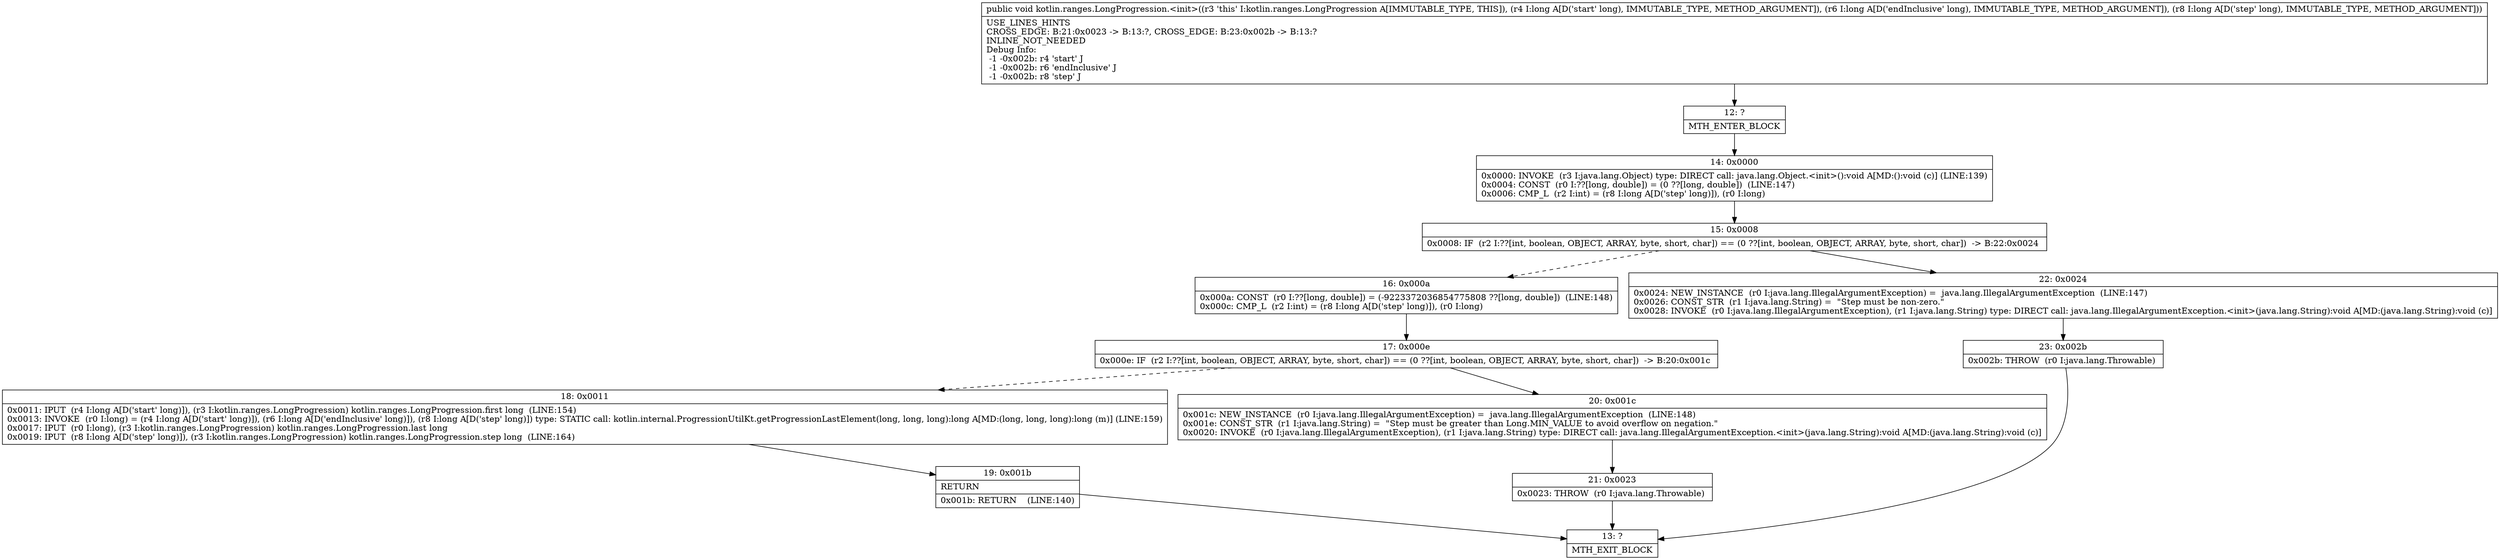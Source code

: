 digraph "CFG forkotlin.ranges.LongProgression.\<init\>(JJJ)V" {
Node_12 [shape=record,label="{12\:\ ?|MTH_ENTER_BLOCK\l}"];
Node_14 [shape=record,label="{14\:\ 0x0000|0x0000: INVOKE  (r3 I:java.lang.Object) type: DIRECT call: java.lang.Object.\<init\>():void A[MD:():void (c)] (LINE:139)\l0x0004: CONST  (r0 I:??[long, double]) = (0 ??[long, double])  (LINE:147)\l0x0006: CMP_L  (r2 I:int) = (r8 I:long A[D('step' long)]), (r0 I:long) \l}"];
Node_15 [shape=record,label="{15\:\ 0x0008|0x0008: IF  (r2 I:??[int, boolean, OBJECT, ARRAY, byte, short, char]) == (0 ??[int, boolean, OBJECT, ARRAY, byte, short, char])  \-\> B:22:0x0024 \l}"];
Node_16 [shape=record,label="{16\:\ 0x000a|0x000a: CONST  (r0 I:??[long, double]) = (\-9223372036854775808 ??[long, double])  (LINE:148)\l0x000c: CMP_L  (r2 I:int) = (r8 I:long A[D('step' long)]), (r0 I:long) \l}"];
Node_17 [shape=record,label="{17\:\ 0x000e|0x000e: IF  (r2 I:??[int, boolean, OBJECT, ARRAY, byte, short, char]) == (0 ??[int, boolean, OBJECT, ARRAY, byte, short, char])  \-\> B:20:0x001c \l}"];
Node_18 [shape=record,label="{18\:\ 0x0011|0x0011: IPUT  (r4 I:long A[D('start' long)]), (r3 I:kotlin.ranges.LongProgression) kotlin.ranges.LongProgression.first long  (LINE:154)\l0x0013: INVOKE  (r0 I:long) = (r4 I:long A[D('start' long)]), (r6 I:long A[D('endInclusive' long)]), (r8 I:long A[D('step' long)]) type: STATIC call: kotlin.internal.ProgressionUtilKt.getProgressionLastElement(long, long, long):long A[MD:(long, long, long):long (m)] (LINE:159)\l0x0017: IPUT  (r0 I:long), (r3 I:kotlin.ranges.LongProgression) kotlin.ranges.LongProgression.last long \l0x0019: IPUT  (r8 I:long A[D('step' long)]), (r3 I:kotlin.ranges.LongProgression) kotlin.ranges.LongProgression.step long  (LINE:164)\l}"];
Node_19 [shape=record,label="{19\:\ 0x001b|RETURN\l|0x001b: RETURN    (LINE:140)\l}"];
Node_13 [shape=record,label="{13\:\ ?|MTH_EXIT_BLOCK\l}"];
Node_20 [shape=record,label="{20\:\ 0x001c|0x001c: NEW_INSTANCE  (r0 I:java.lang.IllegalArgumentException) =  java.lang.IllegalArgumentException  (LINE:148)\l0x001e: CONST_STR  (r1 I:java.lang.String) =  \"Step must be greater than Long.MIN_VALUE to avoid overflow on negation.\" \l0x0020: INVOKE  (r0 I:java.lang.IllegalArgumentException), (r1 I:java.lang.String) type: DIRECT call: java.lang.IllegalArgumentException.\<init\>(java.lang.String):void A[MD:(java.lang.String):void (c)]\l}"];
Node_21 [shape=record,label="{21\:\ 0x0023|0x0023: THROW  (r0 I:java.lang.Throwable) \l}"];
Node_22 [shape=record,label="{22\:\ 0x0024|0x0024: NEW_INSTANCE  (r0 I:java.lang.IllegalArgumentException) =  java.lang.IllegalArgumentException  (LINE:147)\l0x0026: CONST_STR  (r1 I:java.lang.String) =  \"Step must be non\-zero.\" \l0x0028: INVOKE  (r0 I:java.lang.IllegalArgumentException), (r1 I:java.lang.String) type: DIRECT call: java.lang.IllegalArgumentException.\<init\>(java.lang.String):void A[MD:(java.lang.String):void (c)]\l}"];
Node_23 [shape=record,label="{23\:\ 0x002b|0x002b: THROW  (r0 I:java.lang.Throwable) \l}"];
MethodNode[shape=record,label="{public void kotlin.ranges.LongProgression.\<init\>((r3 'this' I:kotlin.ranges.LongProgression A[IMMUTABLE_TYPE, THIS]), (r4 I:long A[D('start' long), IMMUTABLE_TYPE, METHOD_ARGUMENT]), (r6 I:long A[D('endInclusive' long), IMMUTABLE_TYPE, METHOD_ARGUMENT]), (r8 I:long A[D('step' long), IMMUTABLE_TYPE, METHOD_ARGUMENT]))  | USE_LINES_HINTS\lCROSS_EDGE: B:21:0x0023 \-\> B:13:?, CROSS_EDGE: B:23:0x002b \-\> B:13:?\lINLINE_NOT_NEEDED\lDebug Info:\l  \-1 \-0x002b: r4 'start' J\l  \-1 \-0x002b: r6 'endInclusive' J\l  \-1 \-0x002b: r8 'step' J\l}"];
MethodNode -> Node_12;Node_12 -> Node_14;
Node_14 -> Node_15;
Node_15 -> Node_16[style=dashed];
Node_15 -> Node_22;
Node_16 -> Node_17;
Node_17 -> Node_18[style=dashed];
Node_17 -> Node_20;
Node_18 -> Node_19;
Node_19 -> Node_13;
Node_20 -> Node_21;
Node_21 -> Node_13;
Node_22 -> Node_23;
Node_23 -> Node_13;
}

